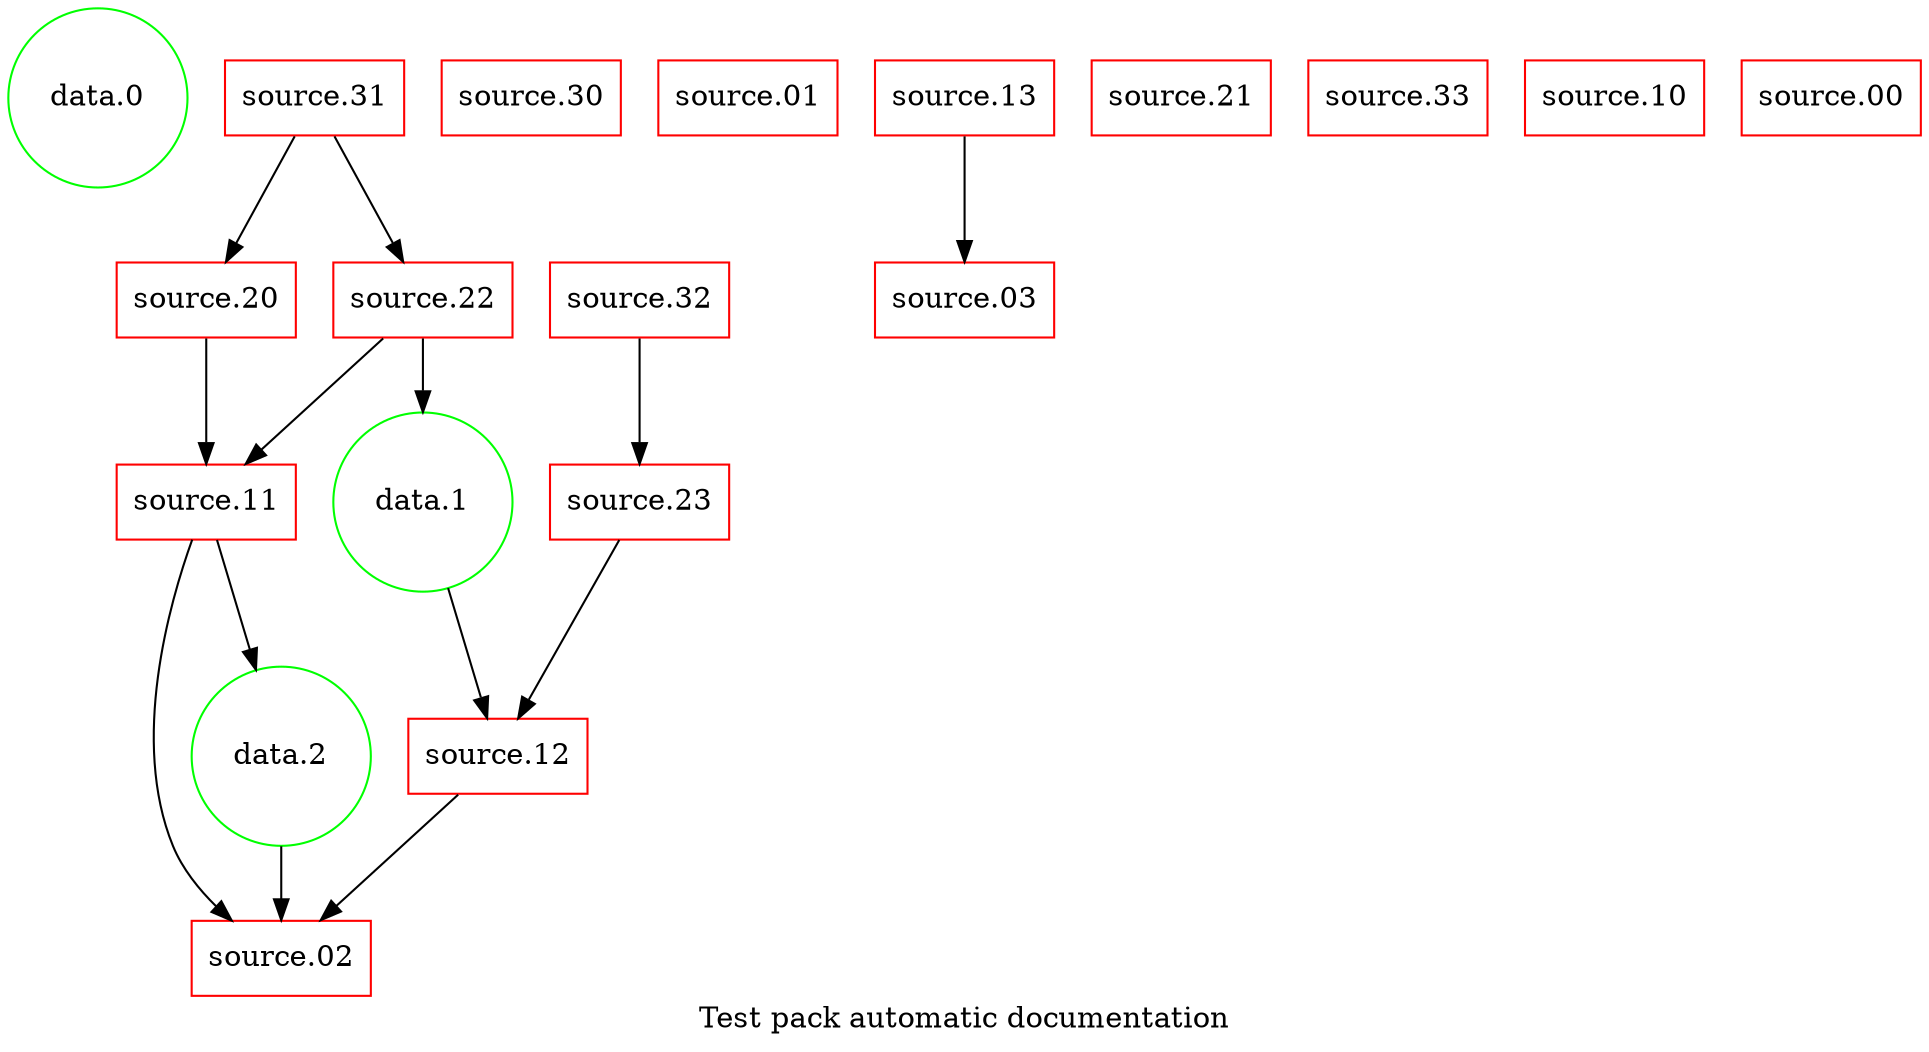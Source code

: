 strict digraph {
	graph [bb="0,0,902,500",
		label="Test pack automatic documentation",
		lp="451,13",
		stric=False
	];
	node [label="\N"];
	"data.0"	 [color=green,
		height="1.1944",
		pos="43,457",
		shape=circle,
		width="1.1944"];
	"data.1"	 [color=green,
		height="1.1944",
		pos="197,263",
		shape=circle,
		width="1.1944"];
	"source.12"	 [color=red,
		height="0.5",
		pos="216,141",
		shape=box,
		width="1.1667"];
	"data.1" -> "source.12"	 [pos="e,213.15,159.3 203.65,220.33 206.26,203.52 209.2,184.67 211.55,169.56"];
	"source.02"	 [color=red,
		height="0.5",
		pos="146,44",
		shape=box,
		width="1.1667"];
	"source.12" -> "source.02"	 [pos="e,159.11,62.163 202.83,122.76 192.18,107.99 177.02,86.988 165.04,70.387"];
	"data.2"	 [color=green,
		height="1.1944",
		pos="75,141",
		shape=circle,
		width="1.1944"];
	"data.2" -> "source.02"	 [pos="e,132.68,62.194 100.43,106.25 109.03,94.502 118.5,81.574 126.56,70.559"];
	"source.30"	 [color=red,
		height="0.5",
		pos="248,457",
		shape=box,
		width="1.1667"];
	"source.01"	 [color=red,
		height="0.5",
		pos="350,457",
		shape=box,
		width="1.1667"];
	"source.03"	 [color=red,
		height="0.5",
		pos="452,360",
		shape=box,
		width="1.1667"];
	"source.21"	 [color=red,
		height="0.5",
		pos="554,457",
		shape=box,
		width="1.1667"];
	"source.31"	 [color=red,
		height="0.5",
		pos="146,457",
		shape=box,
		width="1.1667"];
	"source.20"	 [color=red,
		height="0.5",
		pos="94,360",
		shape=box,
		width="1.1667"];
	"source.31" -> "source.20"	 [pos="e,103.74,378.16 136.22,438.76 128.45,424.26 117.46,403.76 108.64,387.31"];
	"source.22"	 [color=red,
		height="0.5",
		pos="196,360",
		shape=box,
		width="1.1667"];
	"source.31" -> "source.22"	 [pos="e,186.64,378.16 155.4,438.76 162.88,424.26 173.44,403.76 181.93,387.31"];
	"source.11"	 [color=red,
		height="0.5",
		pos="94,263",
		shape=box,
		width="1.1667"];
	"source.20" -> "source.11"	 [pos="e,94,281.16 94,341.76 94,327.53 94,307.52 94,291.23"];
	"source.22" -> "source.11"	 [pos="e,113.1,281.16 176.81,341.76 161,326.72 138.39,305.22 120.79,288.48"];
	"source.22" -> "data.1"	 [pos="e,196.56,306.12 196.19,341.76 196.26,334.34 196.36,325.35 196.45,316.14"];
	"source.13"	 [color=red,
		height="0.5",
		pos="452,457",
		shape=box,
		width="1.1667"];
	"source.13" -> "source.03"	 [pos="e,452,378.16 452,438.76 452,424.53 452,404.52 452,388.23"];
	"source.23"	 [color=red,
		height="0.5",
		pos="300,263",
		shape=box,
		width="1.1667"];
	"source.23" -> "source.12"	 [pos="e,228.45,159.08 287.61,245 273.52,224.55 250.41,190.97 234.26,167.52"];
	"source.33"	 [color=red,
		height="0.5",
		pos="656,457",
		shape=box,
		width="1.1667"];
	"source.11" -> "data.2"	 [pos="e,81.637,183.62 91.196,245 89.08,231.41 86.061,212.03 83.202,193.67"];
	"source.11" -> "source.02"	 [pos="e,145.03,62.425 103.13,244.96 110.69,229.25 121.12,205.66 127,184 137.26,146.22 \
142.12,101.13 144.31,72.529"];
	"source.10"	 [color=red,
		height="0.5",
		pos="758,457",
		shape=box,
		width="1.1667"];
	"source.00"	 [color=red,
		height="0.5",
		pos="860,457",
		shape=box,
		width="1.1667"];
	"source.32"	 [color=red,
		height="0.5",
		pos="300,360",
		shape=box,
		width="1.1667"];
	"source.32" -> "source.23"	 [pos="e,300,281.16 300,341.76 300,327.53 300,307.52 300,291.23"];
}
